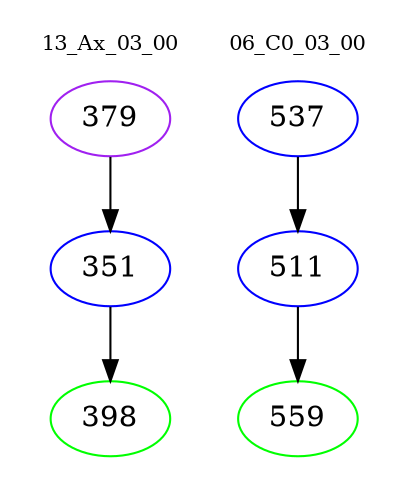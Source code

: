 digraph{
subgraph cluster_0 {
color = white
label = "13_Ax_03_00";
fontsize=10;
T0_379 [label="379", color="purple"]
T0_379 -> T0_351 [color="black"]
T0_351 [label="351", color="blue"]
T0_351 -> T0_398 [color="black"]
T0_398 [label="398", color="green"]
}
subgraph cluster_1 {
color = white
label = "06_C0_03_00";
fontsize=10;
T1_537 [label="537", color="blue"]
T1_537 -> T1_511 [color="black"]
T1_511 [label="511", color="blue"]
T1_511 -> T1_559 [color="black"]
T1_559 [label="559", color="green"]
}
}
